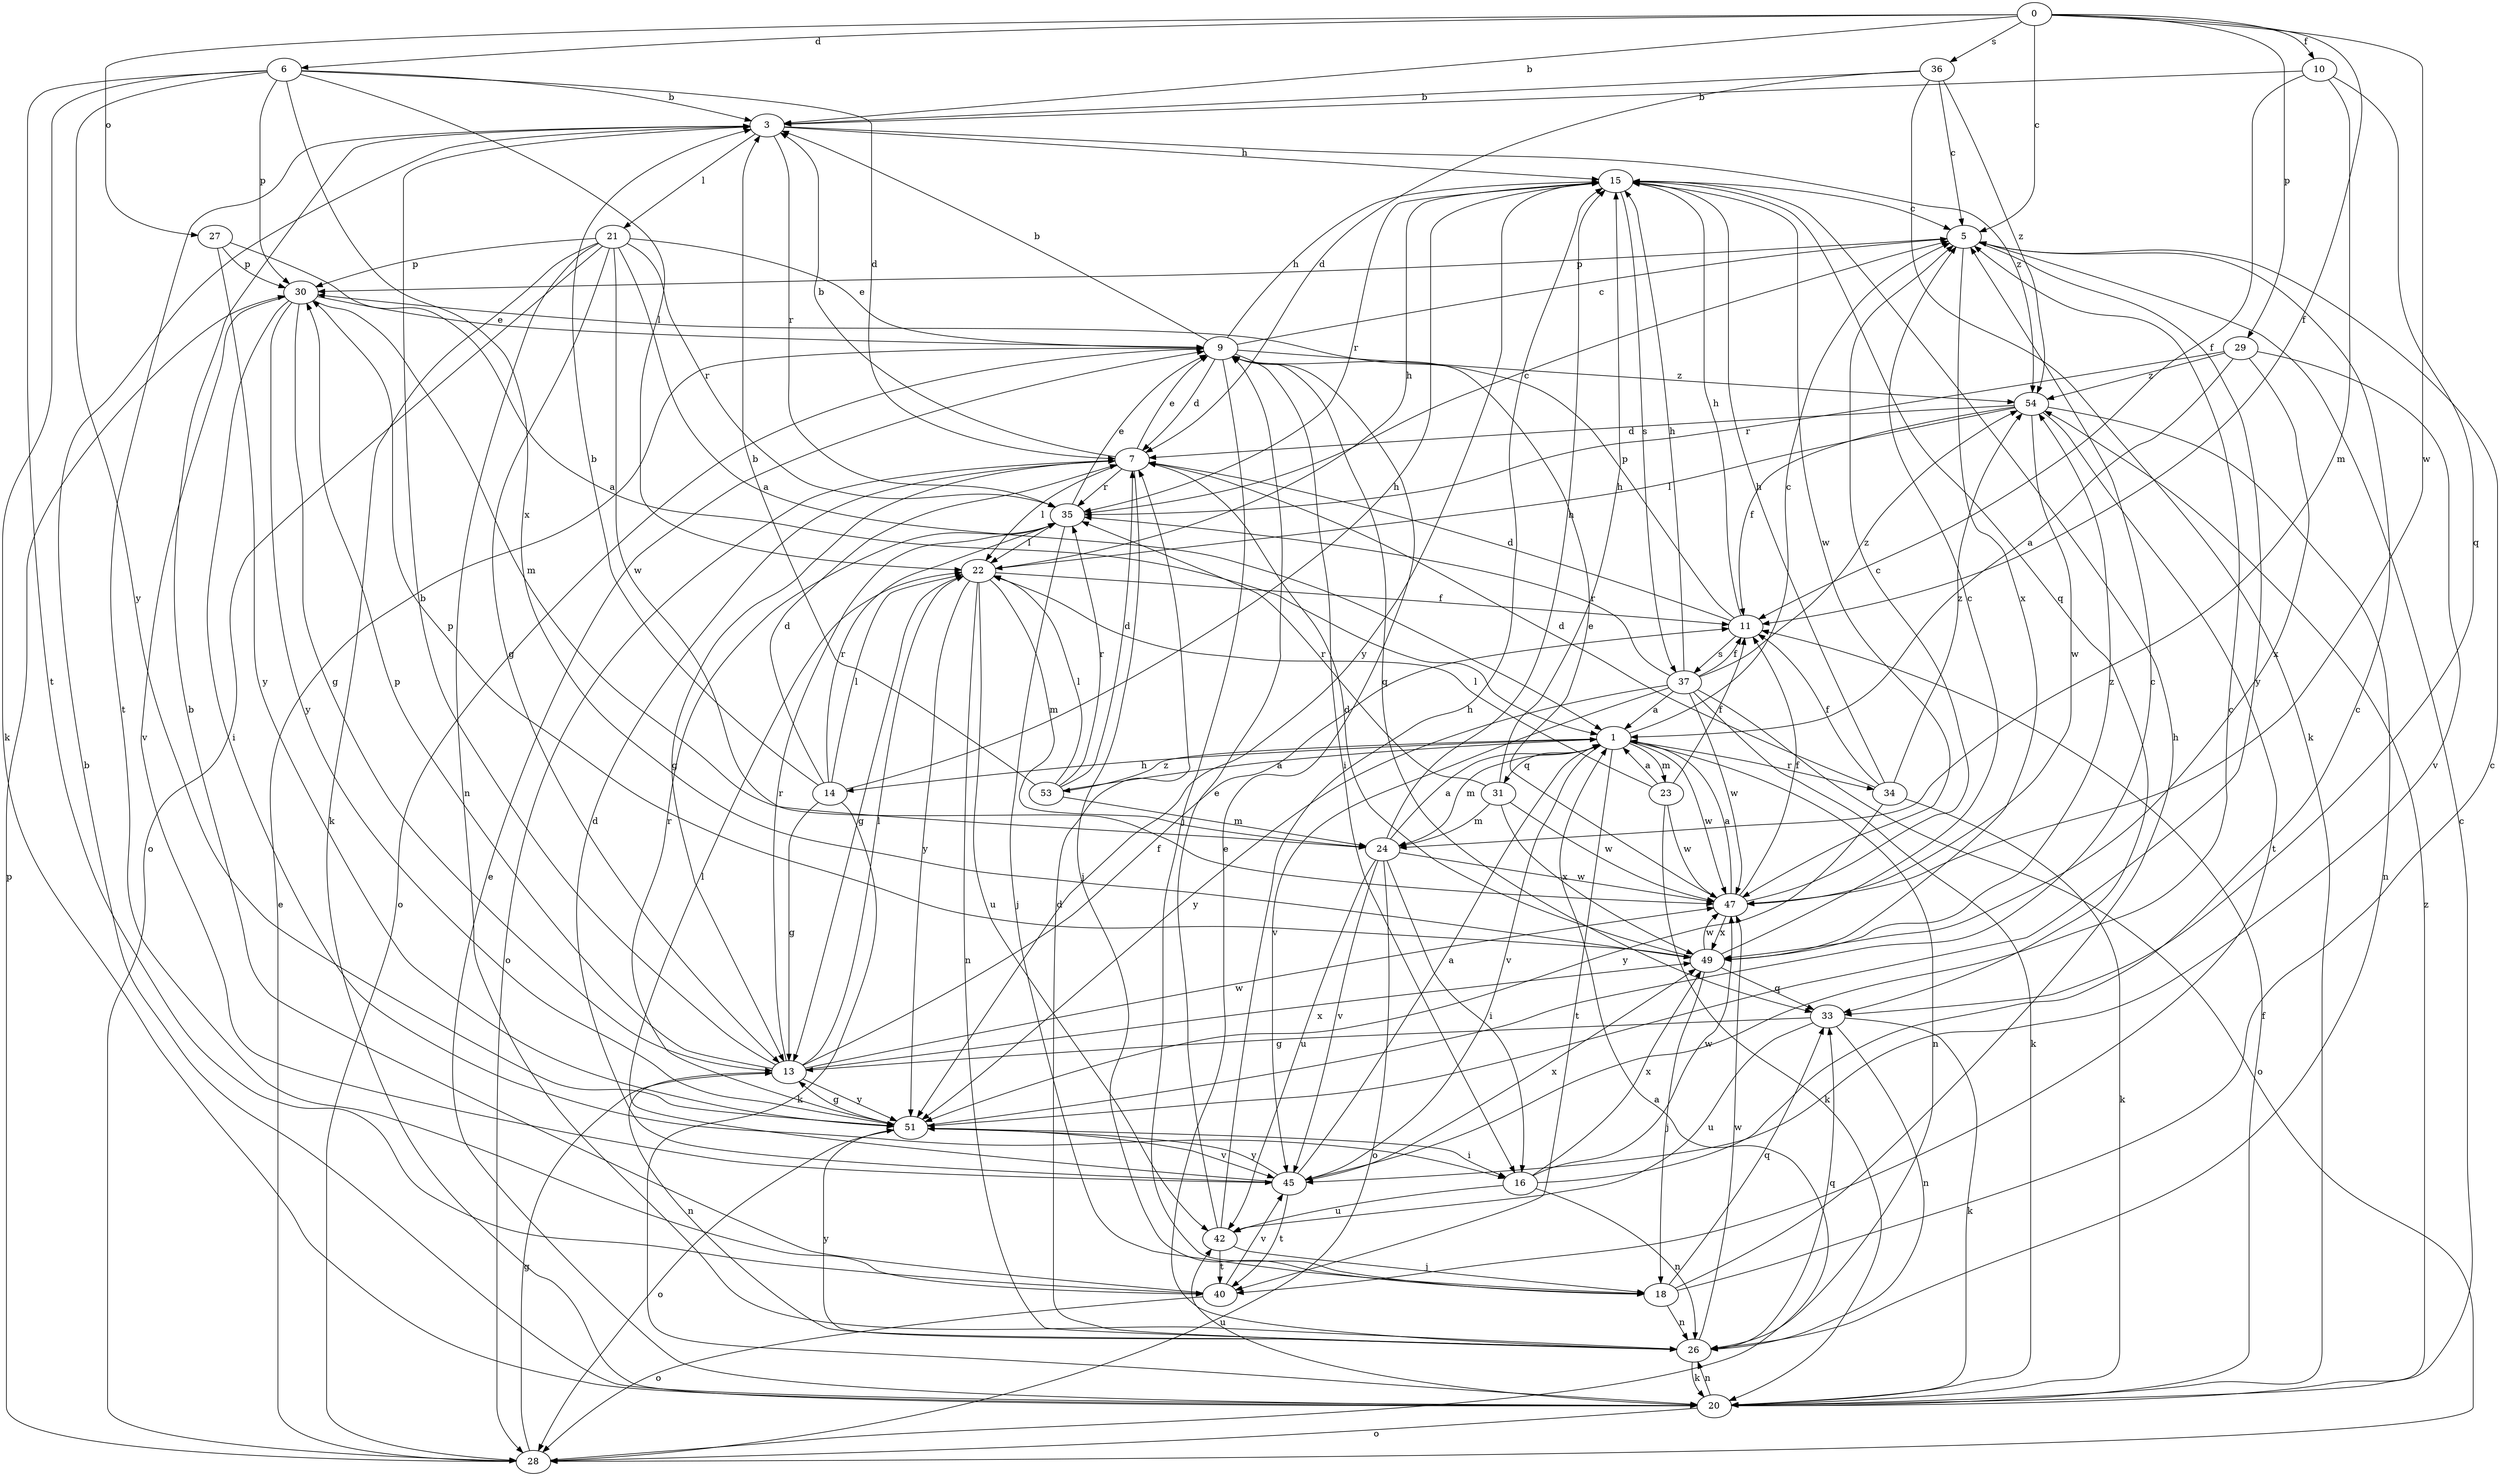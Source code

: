strict digraph  {
0;
1;
3;
5;
6;
7;
9;
10;
11;
13;
14;
15;
16;
18;
20;
21;
22;
23;
24;
26;
27;
28;
29;
30;
31;
33;
34;
35;
36;
37;
40;
42;
45;
47;
49;
51;
53;
54;
0 -> 3  [label=b];
0 -> 5  [label=c];
0 -> 6  [label=d];
0 -> 10  [label=f];
0 -> 11  [label=f];
0 -> 27  [label=o];
0 -> 29  [label=p];
0 -> 36  [label=s];
0 -> 47  [label=w];
1 -> 5  [label=c];
1 -> 14  [label=h];
1 -> 23  [label=m];
1 -> 24  [label=m];
1 -> 26  [label=n];
1 -> 31  [label=q];
1 -> 34  [label=r];
1 -> 40  [label=t];
1 -> 45  [label=v];
1 -> 47  [label=w];
1 -> 53  [label=z];
3 -> 15  [label=h];
3 -> 21  [label=l];
3 -> 35  [label=r];
3 -> 40  [label=t];
3 -> 54  [label=z];
5 -> 30  [label=p];
5 -> 49  [label=x];
5 -> 51  [label=y];
6 -> 3  [label=b];
6 -> 7  [label=d];
6 -> 20  [label=k];
6 -> 22  [label=l];
6 -> 30  [label=p];
6 -> 40  [label=t];
6 -> 49  [label=x];
6 -> 51  [label=y];
7 -> 3  [label=b];
7 -> 9  [label=e];
7 -> 13  [label=g];
7 -> 18  [label=j];
7 -> 22  [label=l];
7 -> 28  [label=o];
7 -> 35  [label=r];
9 -> 3  [label=b];
9 -> 5  [label=c];
9 -> 7  [label=d];
9 -> 15  [label=h];
9 -> 16  [label=i];
9 -> 18  [label=j];
9 -> 28  [label=o];
9 -> 33  [label=q];
9 -> 54  [label=z];
10 -> 3  [label=b];
10 -> 11  [label=f];
10 -> 24  [label=m];
10 -> 33  [label=q];
11 -> 7  [label=d];
11 -> 15  [label=h];
11 -> 30  [label=p];
11 -> 37  [label=s];
13 -> 3  [label=b];
13 -> 11  [label=f];
13 -> 22  [label=l];
13 -> 26  [label=n];
13 -> 30  [label=p];
13 -> 35  [label=r];
13 -> 47  [label=w];
13 -> 49  [label=x];
13 -> 51  [label=y];
14 -> 3  [label=b];
14 -> 7  [label=d];
14 -> 13  [label=g];
14 -> 15  [label=h];
14 -> 20  [label=k];
14 -> 22  [label=l];
14 -> 35  [label=r];
15 -> 5  [label=c];
15 -> 33  [label=q];
15 -> 35  [label=r];
15 -> 37  [label=s];
15 -> 47  [label=w];
15 -> 51  [label=y];
16 -> 5  [label=c];
16 -> 26  [label=n];
16 -> 42  [label=u];
16 -> 47  [label=w];
16 -> 49  [label=x];
18 -> 5  [label=c];
18 -> 15  [label=h];
18 -> 26  [label=n];
18 -> 33  [label=q];
20 -> 3  [label=b];
20 -> 5  [label=c];
20 -> 9  [label=e];
20 -> 11  [label=f];
20 -> 26  [label=n];
20 -> 28  [label=o];
20 -> 42  [label=u];
20 -> 54  [label=z];
21 -> 1  [label=a];
21 -> 9  [label=e];
21 -> 13  [label=g];
21 -> 20  [label=k];
21 -> 26  [label=n];
21 -> 28  [label=o];
21 -> 30  [label=p];
21 -> 35  [label=r];
21 -> 47  [label=w];
22 -> 11  [label=f];
22 -> 13  [label=g];
22 -> 15  [label=h];
22 -> 24  [label=m];
22 -> 26  [label=n];
22 -> 42  [label=u];
22 -> 51  [label=y];
23 -> 1  [label=a];
23 -> 11  [label=f];
23 -> 20  [label=k];
23 -> 22  [label=l];
23 -> 47  [label=w];
24 -> 1  [label=a];
24 -> 15  [label=h];
24 -> 16  [label=i];
24 -> 28  [label=o];
24 -> 42  [label=u];
24 -> 45  [label=v];
24 -> 47  [label=w];
26 -> 7  [label=d];
26 -> 9  [label=e];
26 -> 20  [label=k];
26 -> 33  [label=q];
26 -> 47  [label=w];
26 -> 51  [label=y];
27 -> 1  [label=a];
27 -> 30  [label=p];
27 -> 51  [label=y];
28 -> 1  [label=a];
28 -> 9  [label=e];
28 -> 13  [label=g];
28 -> 30  [label=p];
29 -> 1  [label=a];
29 -> 35  [label=r];
29 -> 45  [label=v];
29 -> 49  [label=x];
29 -> 54  [label=z];
30 -> 9  [label=e];
30 -> 13  [label=g];
30 -> 16  [label=i];
30 -> 24  [label=m];
30 -> 45  [label=v];
30 -> 51  [label=y];
31 -> 15  [label=h];
31 -> 24  [label=m];
31 -> 35  [label=r];
31 -> 47  [label=w];
31 -> 49  [label=x];
33 -> 13  [label=g];
33 -> 20  [label=k];
33 -> 26  [label=n];
33 -> 42  [label=u];
34 -> 7  [label=d];
34 -> 11  [label=f];
34 -> 15  [label=h];
34 -> 20  [label=k];
34 -> 51  [label=y];
34 -> 54  [label=z];
35 -> 5  [label=c];
35 -> 9  [label=e];
35 -> 18  [label=j];
35 -> 22  [label=l];
36 -> 3  [label=b];
36 -> 5  [label=c];
36 -> 7  [label=d];
36 -> 20  [label=k];
36 -> 54  [label=z];
37 -> 1  [label=a];
37 -> 11  [label=f];
37 -> 15  [label=h];
37 -> 20  [label=k];
37 -> 28  [label=o];
37 -> 35  [label=r];
37 -> 45  [label=v];
37 -> 47  [label=w];
37 -> 51  [label=y];
37 -> 54  [label=z];
40 -> 3  [label=b];
40 -> 28  [label=o];
40 -> 45  [label=v];
42 -> 9  [label=e];
42 -> 15  [label=h];
42 -> 18  [label=j];
42 -> 40  [label=t];
45 -> 1  [label=a];
45 -> 5  [label=c];
45 -> 7  [label=d];
45 -> 22  [label=l];
45 -> 40  [label=t];
45 -> 49  [label=x];
45 -> 51  [label=y];
47 -> 1  [label=a];
47 -> 5  [label=c];
47 -> 9  [label=e];
47 -> 11  [label=f];
47 -> 49  [label=x];
49 -> 5  [label=c];
49 -> 7  [label=d];
49 -> 18  [label=j];
49 -> 30  [label=p];
49 -> 33  [label=q];
49 -> 47  [label=w];
49 -> 54  [label=z];
51 -> 5  [label=c];
51 -> 13  [label=g];
51 -> 16  [label=i];
51 -> 28  [label=o];
51 -> 35  [label=r];
51 -> 45  [label=v];
53 -> 1  [label=a];
53 -> 3  [label=b];
53 -> 7  [label=d];
53 -> 22  [label=l];
53 -> 24  [label=m];
53 -> 35  [label=r];
54 -> 7  [label=d];
54 -> 11  [label=f];
54 -> 22  [label=l];
54 -> 26  [label=n];
54 -> 40  [label=t];
54 -> 47  [label=w];
}
